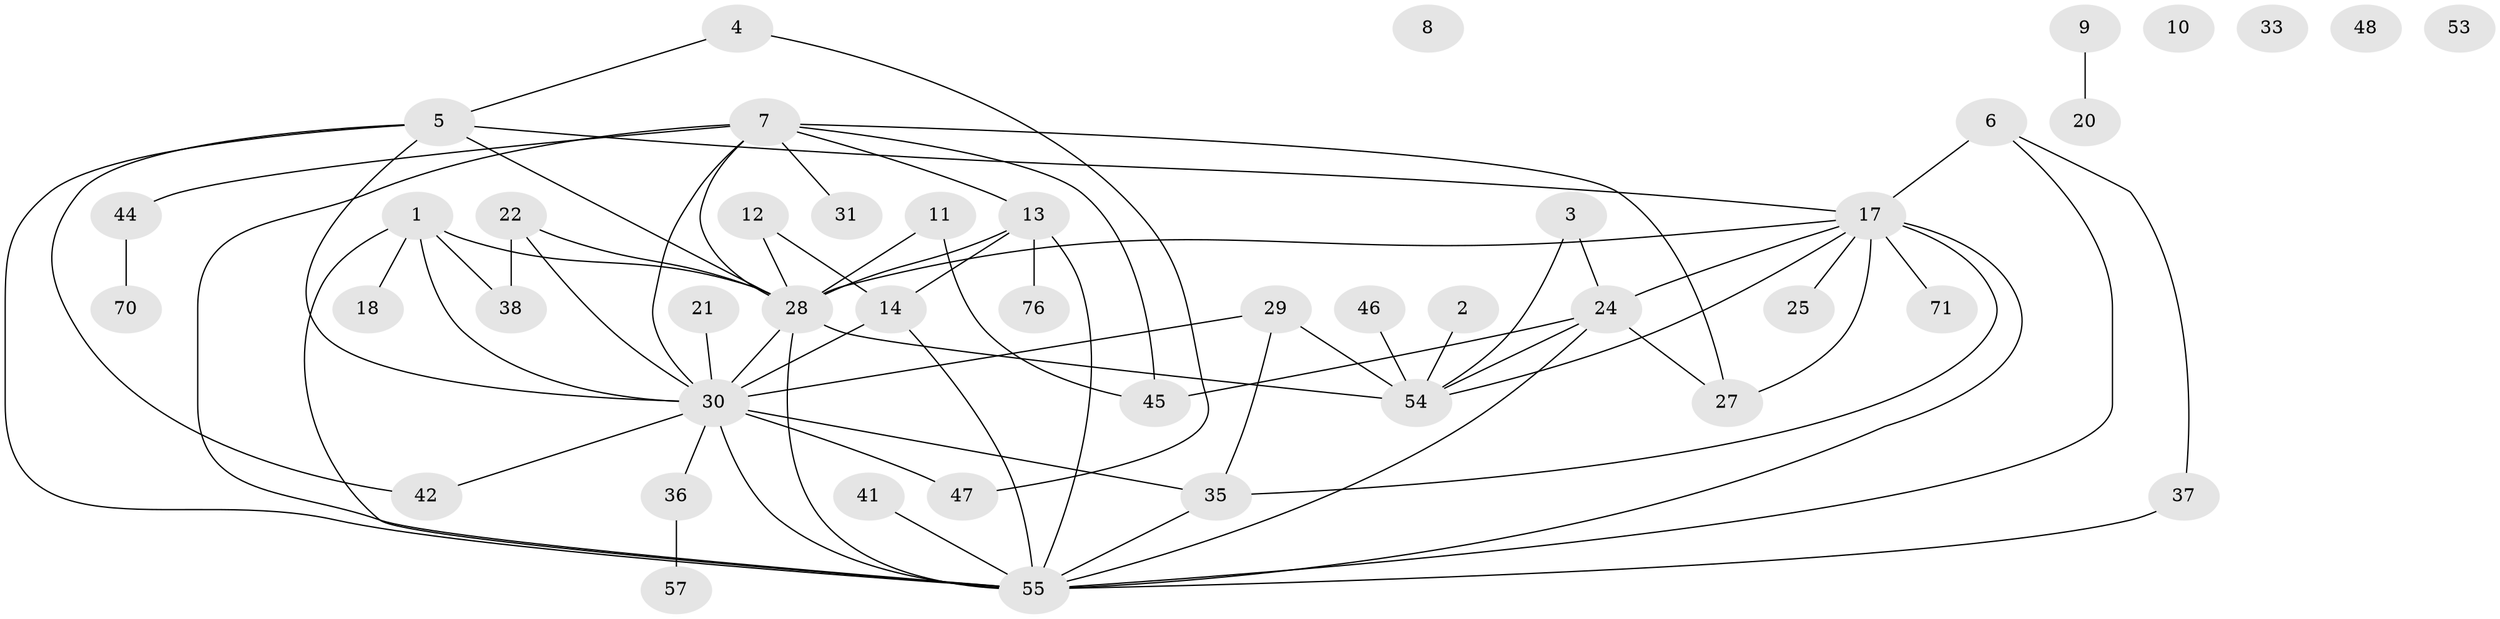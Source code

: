 // original degree distribution, {5: 0.06578947368421052, 1: 0.15789473684210525, 2: 0.27631578947368424, 4: 0.15789473684210525, 7: 0.02631578947368421, 0: 0.05263157894736842, 3: 0.17105263157894737, 6: 0.07894736842105263, 8: 0.013157894736842105}
// Generated by graph-tools (version 1.1) at 2025/16/03/04/25 18:16:44]
// undirected, 45 vertices, 70 edges
graph export_dot {
graph [start="1"]
  node [color=gray90,style=filled];
  1;
  2;
  3;
  4;
  5 [super="+23+62"];
  6 [super="+60"];
  7 [super="+19"];
  8;
  9;
  10;
  11 [super="+15"];
  12;
  13 [super="+16+40"];
  14 [super="+26"];
  17 [super="+51+49"];
  18;
  20;
  21;
  22;
  24 [super="+58+74"];
  25 [super="+43"];
  27 [super="+39"];
  28 [super="+34+32"];
  29;
  30 [super="+64+69+50+59"];
  31 [super="+75"];
  33;
  35;
  36;
  37;
  38;
  41;
  42;
  44;
  45;
  46;
  47;
  48;
  53 [super="+63"];
  54 [super="+66"];
  55 [super="+56"];
  57;
  70;
  71;
  76;
  1 -- 18;
  1 -- 30;
  1 -- 38;
  1 -- 55;
  1 -- 28;
  2 -- 54;
  3 -- 54;
  3 -- 24;
  4 -- 47;
  4 -- 5;
  5 -- 55;
  5 -- 30;
  5 -- 17;
  5 -- 42;
  5 -- 28;
  6 -- 55;
  6 -- 17 [weight=2];
  6 -- 37;
  7 -- 31;
  7 -- 44;
  7 -- 45;
  7 -- 27;
  7 -- 55;
  7 -- 28;
  7 -- 30;
  7 -- 13;
  9 -- 20;
  11 -- 45;
  11 -- 28;
  12 -- 28;
  12 -- 14;
  13 -- 28 [weight=2];
  13 -- 76;
  13 -- 55;
  13 -- 14;
  14 -- 30 [weight=2];
  14 -- 55 [weight=2];
  17 -- 71 [weight=2];
  17 -- 35;
  17 -- 54;
  17 -- 55;
  17 -- 24;
  17 -- 25;
  17 -- 27;
  17 -- 28 [weight=2];
  21 -- 30 [weight=2];
  22 -- 38;
  22 -- 28;
  22 -- 30;
  24 -- 54;
  24 -- 45;
  24 -- 55;
  24 -- 27;
  28 -- 30;
  28 -- 54;
  28 -- 55;
  29 -- 35;
  29 -- 30;
  29 -- 54;
  30 -- 35;
  30 -- 42;
  30 -- 47;
  30 -- 55 [weight=2];
  30 -- 36;
  35 -- 55;
  36 -- 57;
  37 -- 55 [weight=2];
  41 -- 55;
  44 -- 70;
  46 -- 54 [weight=2];
}

